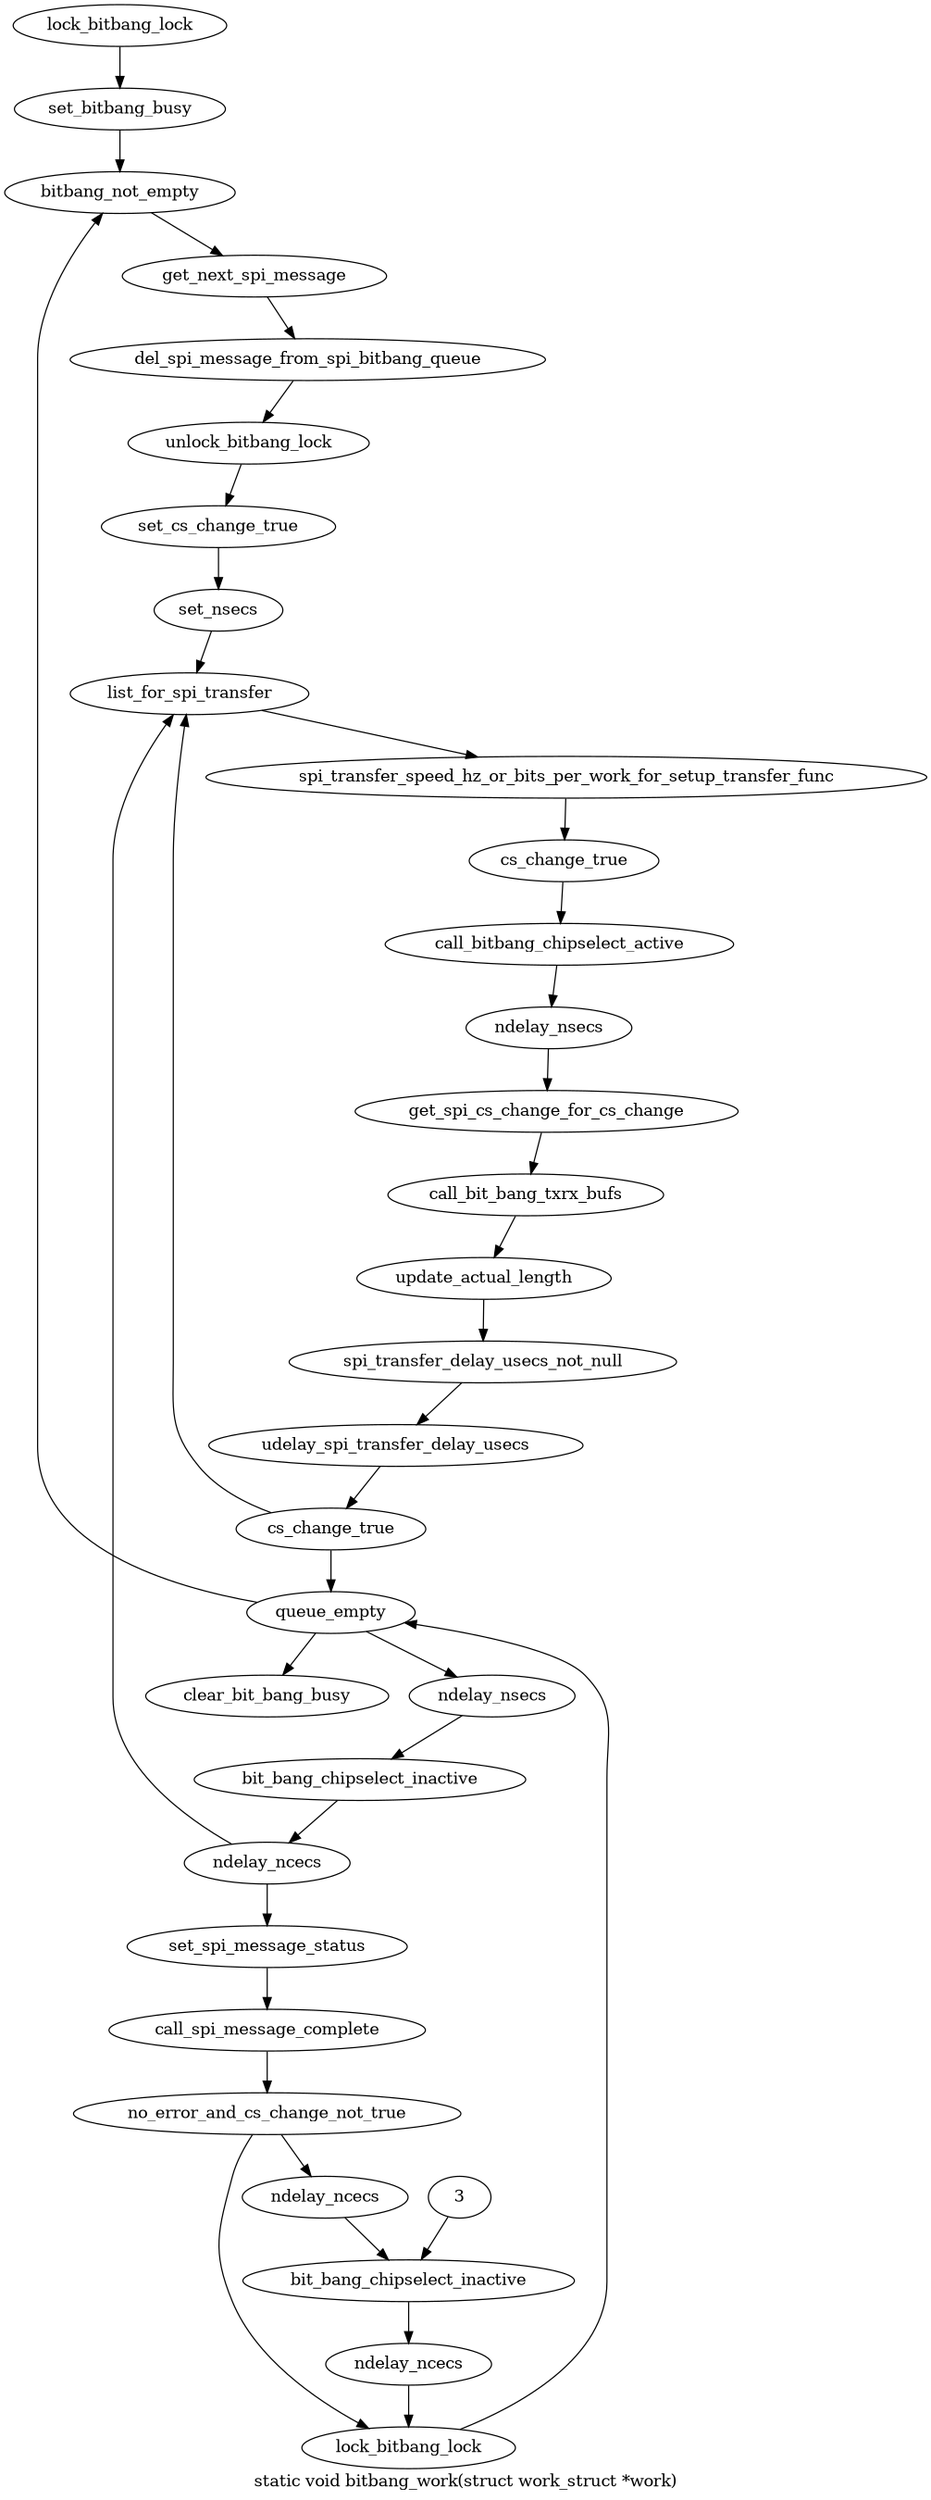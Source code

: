 digraph spi_bitbang_bufs{
        label="static void bitbang_work(struct work_struct *work)";
		
        size="10,18";
        ratio=filled;

		lock_bitbang_lock[label="lock_bitbang_lock"];
		set_bitbang_busy[label="set_bitbang_busy"];
		bitbang_not_empty[label="bitbang_not_empty"];
		get_next_spi_message[label="get_next_spi_message"];
		del_spi_message_from_spi_bitbang_queue[label="del_spi_message_from_spi_bitbang_queue"];
		unlock_bitbang_lock[label="unlock_bitbang_lock"];
		set_cs_change_true[label="set_cs_change_true"];
		set_nsecs[label="set_nsecs"];
        list_for_spi_transfer[label="list_for_spi_transfer"];
		spi_transfer_speed_hz_or_bits_per_work_for_setup_transfer_func[label="spi_transfer_speed_hz_or_bits_per_work_for_setup_transfer_func"];
		cs_change_true[label="cs_change_true"];
		call_bit_bang_chipselect_active[label="call_bitbang_chipselect_active"];
		ndelay_nsecs[label="ndelay_nsecs"];
		get_spi_cs_change_for_cs_change[label="get_spi_cs_change_for_cs_change"];
		
		call_bit_bang_txrx_bufs[label="call_bit_bang_txrx_bufs"];
		update_actual_length[label="update_actual_length"];
		spi_transfer_delay_usecs_not_null[label="spi_transfer_delay_usecs_not_null"];
		udelay_spi_transfer_delay_usecs[label="udelay_spi_transfer_delay_usecs"];
		cs_change_true_1[label="cs_change_true"];
		queue_empty[label="queue_empty"];
		ndelay_nsecs_1[label="ndelay_nsecs"];
		bit_bang_chipselect_inactive[label="bit_bang_chipselect_inactive"];
		ndelay_ncecs_2[label="ndelay_ncecs"];
		set_spi_message_status[label="set_spi_message_status"];
		call_spi_message_complete[label="call_spi_message_complete"];
		no_error_and_cs_change_not_true[label="no_error_and_cs_change_not_true"];
		ndelay_ncecs_3[label="ndelay_ncecs"];
		bit_bang_chipselect_inactive_1[label="bit_bang_chipselect_inactive"];
		ndelay_ncecs_4[label="ndelay_ncecs"];
		lock_bitbang_lock_1[label="lock_bitbang_lock"];
		clear_bit_bang_busy[label="clear_bit_bang_busy"];
		
		lock_bitbang_lock -> set_bitbang_busy;
		set_bitbang_busy -> bitbang_not_empty;
		bitbang_not_empty -> get_next_spi_message;
		get_next_spi_message -> del_spi_message_from_spi_bitbang_queue;
		del_spi_message_from_spi_bitbang_queue -> unlock_bitbang_lock;
		unlock_bitbang_lock -> set_cs_change_true;
		set_cs_change_true -> set_nsecs;
		set_nsecs -> list_for_spi_transfer;
		list_for_spi_transfer -> spi_transfer_speed_hz_or_bits_per_work_for_setup_transfer_func;
		spi_transfer_speed_hz_or_bits_per_work_for_setup_transfer_func -> cs_change_true;
		cs_change_true -> call_bit_bang_chipselect_active;
		call_bit_bang_chipselect_active -> ndelay_nsecs;
		ndelay_nsecs -> get_spi_cs_change_for_cs_change;
		get_spi_cs_change_for_cs_change -> call_bit_bang_txrx_bufs;
		call_bit_bang_txrx_bufs -> update_actual_length;
		update_actual_length -> spi_transfer_delay_usecs_not_null;
		spi_transfer_delay_usecs_not_null -> udelay_spi_transfer_delay_usecs;
		udelay_spi_transfer_delay_usecs -> cs_change_true_1;
		cs_change_true_1 -> list_for_spi_transfer;
		cs_change_true_1 -> queue_empty;
		queue_empty -> bitbang_not_empty;
		queue_empty -> ndelay_nsecs_1;
		ndelay_nsecs_1 -> bit_bang_chipselect_inactive;
		bit_bang_chipselect_inactive -> ndelay_ncecs_2;
		ndelay_ncecs_2 -> list_for_spi_transfer;
		ndelay_ncecs_2 -> set_spi_message_status;
		set_spi_message_status -> call_spi_message_complete;
		call_spi_message_complete -> no_error_and_cs_change_not_true;
		no_error_and_cs_change_not_true -> ndelay_ncecs_3;
		ndelay_ncecs_3 -> bit_bang_chipselect_inactive_1;
		3 -> bit_bang_chipselect_inactive_1 -> ndelay_ncecs_4;
		ndelay_ncecs_4 -> lock_bitbang_lock_1;
		no_error_and_cs_change_not_true -> lock_bitbang_lock_1;
		lock_bitbang_lock_1 -> queue_empty;
		queue_empty -> clear_bit_bang_busy;
}
